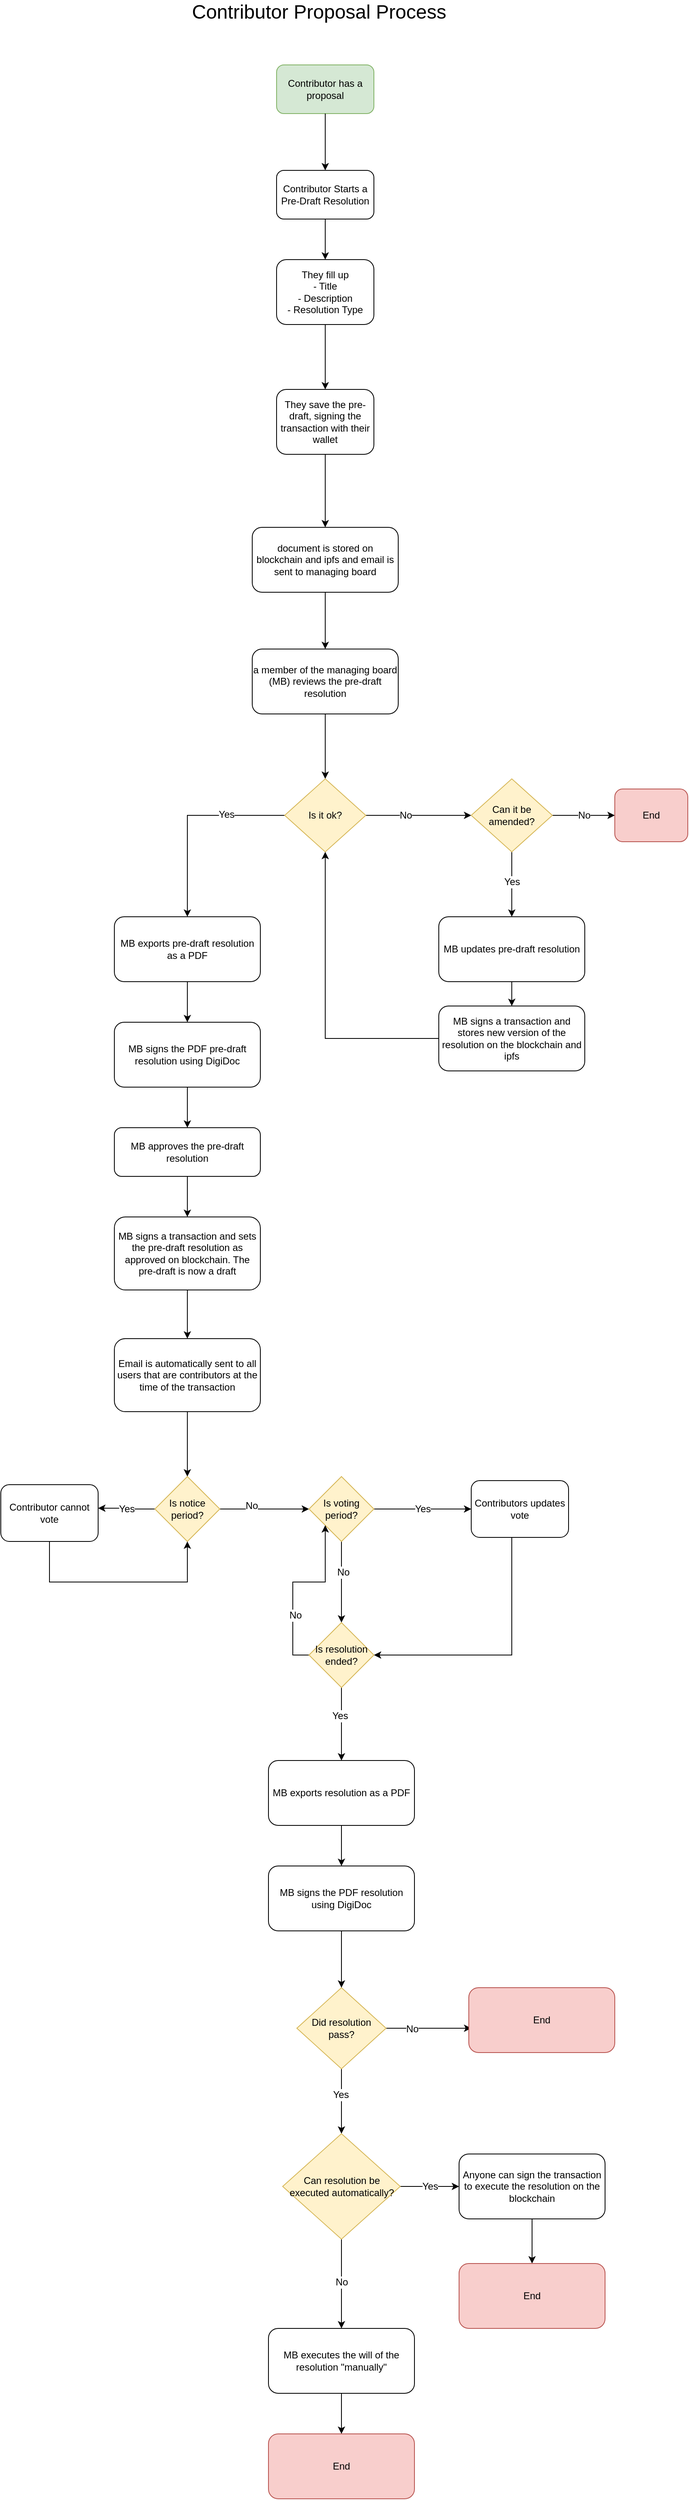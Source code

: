 <mxfile version="20.0.4" type="github">
  <diagram id="hhEjcbr4WMstEu4dQbVw" name="Page-1">
    <mxGraphModel dx="1773" dy="593" grid="1" gridSize="10" guides="1" tooltips="1" connect="1" arrows="1" fold="1" page="1" pageScale="1" pageWidth="827" pageHeight="1169" math="0" shadow="0">
      <root>
        <mxCell id="0" />
        <mxCell id="1" parent="0" />
        <mxCell id="SfzJ7EL2owrFxrRgeNwD-1" value="Contributor has a proposal" style="rounded=1;whiteSpace=wrap;html=1;fillColor=#d5e8d4;strokeColor=#82b366;" parent="1" vertex="1">
          <mxGeometry x="320" y="90" width="120" height="60" as="geometry" />
        </mxCell>
        <mxCell id="SfzJ7EL2owrFxrRgeNwD-9" style="edgeStyle=orthogonalEdgeStyle;rounded=0;orthogonalLoop=1;jettySize=auto;html=1;entryX=0.5;entryY=0;entryDx=0;entryDy=0;fontSize=24;" parent="1" source="SfzJ7EL2owrFxrRgeNwD-4" target="SfzJ7EL2owrFxrRgeNwD-8" edge="1">
          <mxGeometry relative="1" as="geometry" />
        </mxCell>
        <mxCell id="SfzJ7EL2owrFxrRgeNwD-4" value="Contributor Starts a Pre-Draft Resolution" style="rounded=1;whiteSpace=wrap;html=1;" parent="1" vertex="1">
          <mxGeometry x="320" y="220" width="120" height="60" as="geometry" />
        </mxCell>
        <mxCell id="SfzJ7EL2owrFxrRgeNwD-5" value="&lt;font style=&quot;font-size: 24px;&quot;&gt;Contributor Proposal Process&lt;/font&gt;" style="text;html=1;strokeColor=none;fillColor=none;align=center;verticalAlign=middle;whiteSpace=wrap;rounded=0;" parent="1" vertex="1">
          <mxGeometry x="200" y="10" width="345" height="30" as="geometry" />
        </mxCell>
        <mxCell id="SfzJ7EL2owrFxrRgeNwD-6" value="" style="endArrow=classic;html=1;rounded=0;fontSize=24;exitX=0.5;exitY=1;exitDx=0;exitDy=0;entryX=0.5;entryY=0;entryDx=0;entryDy=0;" parent="1" source="SfzJ7EL2owrFxrRgeNwD-1" target="SfzJ7EL2owrFxrRgeNwD-4" edge="1">
          <mxGeometry width="50" height="50" relative="1" as="geometry">
            <mxPoint x="390" y="250" as="sourcePoint" />
            <mxPoint x="440" y="200" as="targetPoint" />
          </mxGeometry>
        </mxCell>
        <mxCell id="SfzJ7EL2owrFxrRgeNwD-11" style="edgeStyle=orthogonalEdgeStyle;rounded=0;orthogonalLoop=1;jettySize=auto;html=1;entryX=0.5;entryY=0;entryDx=0;entryDy=0;fontSize=24;" parent="1" source="SfzJ7EL2owrFxrRgeNwD-8" target="SfzJ7EL2owrFxrRgeNwD-10" edge="1">
          <mxGeometry relative="1" as="geometry" />
        </mxCell>
        <mxCell id="SfzJ7EL2owrFxrRgeNwD-8" value="They fill up&lt;br&gt;- Title&lt;br&gt;- Description&lt;br&gt;- Resolution Type" style="rounded=1;whiteSpace=wrap;html=1;" parent="1" vertex="1">
          <mxGeometry x="320" y="330" width="120" height="80" as="geometry" />
        </mxCell>
        <mxCell id="SfzJ7EL2owrFxrRgeNwD-12" style="edgeStyle=orthogonalEdgeStyle;rounded=0;orthogonalLoop=1;jettySize=auto;html=1;entryX=0.5;entryY=0;entryDx=0;entryDy=0;fontSize=24;" parent="1" source="SfzJ7EL2owrFxrRgeNwD-10" target="XAJLCv4GIIp7jU_rk82d-4" edge="1">
          <mxGeometry relative="1" as="geometry">
            <mxPoint x="380" y="630" as="targetPoint" />
          </mxGeometry>
        </mxCell>
        <mxCell id="SfzJ7EL2owrFxrRgeNwD-10" value="They save the pre-draft, signing the transaction with their wallet" style="rounded=1;whiteSpace=wrap;html=1;" parent="1" vertex="1">
          <mxGeometry x="320" y="490" width="120" height="80" as="geometry" />
        </mxCell>
        <mxCell id="XAJLCv4GIIp7jU_rk82d-7" style="edgeStyle=orthogonalEdgeStyle;rounded=0;orthogonalLoop=1;jettySize=auto;html=1;entryX=0.5;entryY=0;entryDx=0;entryDy=0;fontFamily=Helvetica;fontSize=12;" edge="1" parent="1" source="XAJLCv4GIIp7jU_rk82d-4" target="XAJLCv4GIIp7jU_rk82d-6">
          <mxGeometry relative="1" as="geometry" />
        </mxCell>
        <mxCell id="XAJLCv4GIIp7jU_rk82d-4" value="&lt;font style=&quot;font-size: 12px;&quot;&gt;document is stored on blockchain and ipfs and email is sent to managing board&lt;/font&gt;" style="rounded=1;whiteSpace=wrap;html=1;shadow=0;fontFamily=Helvetica;fontSize=10;gradientColor=none;" vertex="1" parent="1">
          <mxGeometry x="290" y="660" width="180" height="80" as="geometry" />
        </mxCell>
        <mxCell id="XAJLCv4GIIp7jU_rk82d-9" style="edgeStyle=orthogonalEdgeStyle;rounded=0;orthogonalLoop=1;jettySize=auto;html=1;entryX=0.5;entryY=0;entryDx=0;entryDy=0;fontFamily=Helvetica;fontSize=12;" edge="1" parent="1" source="XAJLCv4GIIp7jU_rk82d-6" target="XAJLCv4GIIp7jU_rk82d-8">
          <mxGeometry relative="1" as="geometry" />
        </mxCell>
        <mxCell id="XAJLCv4GIIp7jU_rk82d-6" value="&lt;font style=&quot;font-size: 12px;&quot;&gt;a member of the managing board (MB) reviews the pre-draft resolution&lt;/font&gt;" style="rounded=1;whiteSpace=wrap;html=1;shadow=0;fontFamily=Helvetica;fontSize=10;gradientColor=none;" vertex="1" parent="1">
          <mxGeometry x="290" y="810" width="180" height="80" as="geometry" />
        </mxCell>
        <mxCell id="XAJLCv4GIIp7jU_rk82d-12" style="edgeStyle=orthogonalEdgeStyle;rounded=0;orthogonalLoop=1;jettySize=auto;html=1;entryX=0;entryY=0.5;entryDx=0;entryDy=0;fontFamily=Helvetica;fontSize=12;" edge="1" parent="1" source="XAJLCv4GIIp7jU_rk82d-8" target="XAJLCv4GIIp7jU_rk82d-11">
          <mxGeometry relative="1" as="geometry" />
        </mxCell>
        <mxCell id="XAJLCv4GIIp7jU_rk82d-13" value="No" style="edgeLabel;html=1;align=center;verticalAlign=middle;resizable=0;points=[];fontSize=12;fontFamily=Helvetica;" vertex="1" connectable="0" parent="XAJLCv4GIIp7jU_rk82d-12">
          <mxGeometry x="-0.246" relative="1" as="geometry">
            <mxPoint as="offset" />
          </mxGeometry>
        </mxCell>
        <mxCell id="XAJLCv4GIIp7jU_rk82d-21" style="edgeStyle=orthogonalEdgeStyle;rounded=0;orthogonalLoop=1;jettySize=auto;html=1;fontFamily=Helvetica;fontSize=12;" edge="1" parent="1" source="XAJLCv4GIIp7jU_rk82d-8" target="XAJLCv4GIIp7jU_rk82d-19">
          <mxGeometry relative="1" as="geometry" />
        </mxCell>
        <mxCell id="XAJLCv4GIIp7jU_rk82d-22" value="Yes" style="edgeLabel;html=1;align=center;verticalAlign=middle;resizable=0;points=[];fontSize=12;fontFamily=Helvetica;" vertex="1" connectable="0" parent="XAJLCv4GIIp7jU_rk82d-21">
          <mxGeometry x="-0.411" y="-1" relative="1" as="geometry">
            <mxPoint as="offset" />
          </mxGeometry>
        </mxCell>
        <mxCell id="XAJLCv4GIIp7jU_rk82d-8" value="Is it ok?" style="rhombus;whiteSpace=wrap;html=1;fillColor=#fff2cc;strokeColor=#d6b656;shadow=0;" vertex="1" parent="1">
          <mxGeometry x="330" y="970" width="100" height="90" as="geometry" />
        </mxCell>
        <mxCell id="XAJLCv4GIIp7jU_rk82d-15" style="edgeStyle=orthogonalEdgeStyle;rounded=0;orthogonalLoop=1;jettySize=auto;html=1;fontFamily=Helvetica;fontSize=12;" edge="1" parent="1" source="XAJLCv4GIIp7jU_rk82d-11" target="XAJLCv4GIIp7jU_rk82d-14">
          <mxGeometry relative="1" as="geometry" />
        </mxCell>
        <mxCell id="XAJLCv4GIIp7jU_rk82d-16" value="Yes" style="edgeLabel;html=1;align=center;verticalAlign=middle;resizable=0;points=[];fontSize=12;fontFamily=Helvetica;" vertex="1" connectable="0" parent="XAJLCv4GIIp7jU_rk82d-15">
          <mxGeometry x="-0.075" relative="1" as="geometry">
            <mxPoint as="offset" />
          </mxGeometry>
        </mxCell>
        <mxCell id="XAJLCv4GIIp7jU_rk82d-18" value="No" style="edgeStyle=orthogonalEdgeStyle;rounded=0;orthogonalLoop=1;jettySize=auto;html=1;entryX=0;entryY=0.5;entryDx=0;entryDy=0;fontFamily=Helvetica;fontSize=12;" edge="1" parent="1" source="XAJLCv4GIIp7jU_rk82d-11" target="XAJLCv4GIIp7jU_rk82d-17">
          <mxGeometry relative="1" as="geometry" />
        </mxCell>
        <mxCell id="XAJLCv4GIIp7jU_rk82d-11" value="Can it be amended?" style="rhombus;whiteSpace=wrap;html=1;fillColor=#fff2cc;strokeColor=#d6b656;shadow=0;" vertex="1" parent="1">
          <mxGeometry x="560" y="970" width="100" height="90" as="geometry" />
        </mxCell>
        <mxCell id="XAJLCv4GIIp7jU_rk82d-20" style="edgeStyle=orthogonalEdgeStyle;rounded=0;orthogonalLoop=1;jettySize=auto;html=1;entryX=0.5;entryY=1;entryDx=0;entryDy=0;fontFamily=Helvetica;fontSize=12;exitX=0;exitY=0.5;exitDx=0;exitDy=0;" edge="1" parent="1" source="XAJLCv4GIIp7jU_rk82d-24" target="XAJLCv4GIIp7jU_rk82d-8">
          <mxGeometry relative="1" as="geometry" />
        </mxCell>
        <mxCell id="XAJLCv4GIIp7jU_rk82d-25" style="edgeStyle=orthogonalEdgeStyle;rounded=0;orthogonalLoop=1;jettySize=auto;html=1;entryX=0.5;entryY=0;entryDx=0;entryDy=0;fontFamily=Helvetica;fontSize=12;" edge="1" parent="1" source="XAJLCv4GIIp7jU_rk82d-14" target="XAJLCv4GIIp7jU_rk82d-24">
          <mxGeometry relative="1" as="geometry" />
        </mxCell>
        <mxCell id="XAJLCv4GIIp7jU_rk82d-14" value="&lt;span style=&quot;font-size: 12px;&quot;&gt;MB updates pre-draft resolution&lt;/span&gt;" style="rounded=1;whiteSpace=wrap;html=1;shadow=0;fontFamily=Helvetica;fontSize=10;gradientColor=none;" vertex="1" parent="1">
          <mxGeometry x="520" y="1140" width="180" height="80" as="geometry" />
        </mxCell>
        <mxCell id="XAJLCv4GIIp7jU_rk82d-17" value="&lt;span style=&quot;font-size: 12px;&quot;&gt;End&lt;/span&gt;" style="rounded=1;whiteSpace=wrap;html=1;shadow=0;fontFamily=Helvetica;fontSize=10;fillColor=#f8cecc;strokeColor=#b85450;" vertex="1" parent="1">
          <mxGeometry x="737" y="982.5" width="90" height="65" as="geometry" />
        </mxCell>
        <mxCell id="XAJLCv4GIIp7jU_rk82d-26" style="edgeStyle=orthogonalEdgeStyle;rounded=0;orthogonalLoop=1;jettySize=auto;html=1;entryX=0.5;entryY=0;entryDx=0;entryDy=0;fontFamily=Helvetica;fontSize=12;" edge="1" parent="1" source="XAJLCv4GIIp7jU_rk82d-19" target="XAJLCv4GIIp7jU_rk82d-27">
          <mxGeometry relative="1" as="geometry">
            <mxPoint x="210" y="1310" as="targetPoint" />
          </mxGeometry>
        </mxCell>
        <mxCell id="XAJLCv4GIIp7jU_rk82d-19" value="&lt;span style=&quot;font-size: 12px;&quot;&gt;MB exports pre-draft resolution as a PDF&lt;/span&gt;" style="rounded=1;whiteSpace=wrap;html=1;shadow=0;fontFamily=Helvetica;fontSize=10;gradientColor=none;" vertex="1" parent="1">
          <mxGeometry x="120" y="1140" width="180" height="80" as="geometry" />
        </mxCell>
        <mxCell id="XAJLCv4GIIp7jU_rk82d-24" value="&lt;span style=&quot;font-size: 12px;&quot;&gt;MB signs a transaction and stores new version of the resolution on the blockchain and ipfs&lt;/span&gt;" style="rounded=1;whiteSpace=wrap;html=1;shadow=0;fontFamily=Helvetica;fontSize=10;gradientColor=none;" vertex="1" parent="1">
          <mxGeometry x="520" y="1250" width="180" height="80" as="geometry" />
        </mxCell>
        <mxCell id="XAJLCv4GIIp7jU_rk82d-30" style="edgeStyle=orthogonalEdgeStyle;rounded=0;orthogonalLoop=1;jettySize=auto;html=1;entryX=0.5;entryY=0;entryDx=0;entryDy=0;fontFamily=Helvetica;fontSize=12;" edge="1" parent="1" source="XAJLCv4GIIp7jU_rk82d-27" target="XAJLCv4GIIp7jU_rk82d-29">
          <mxGeometry relative="1" as="geometry" />
        </mxCell>
        <mxCell id="XAJLCv4GIIp7jU_rk82d-27" value="&lt;span style=&quot;font-size: 12px;&quot;&gt;MB signs the PDF pre-draft resolution using DigiDoc&lt;/span&gt;" style="rounded=1;whiteSpace=wrap;html=1;shadow=0;fontFamily=Helvetica;fontSize=10;gradientColor=none;" vertex="1" parent="1">
          <mxGeometry x="120" y="1270" width="180" height="80" as="geometry" />
        </mxCell>
        <mxCell id="XAJLCv4GIIp7jU_rk82d-32" style="edgeStyle=orthogonalEdgeStyle;rounded=0;orthogonalLoop=1;jettySize=auto;html=1;entryX=0.5;entryY=0;entryDx=0;entryDy=0;fontFamily=Helvetica;fontSize=12;" edge="1" parent="1" source="XAJLCv4GIIp7jU_rk82d-29" target="XAJLCv4GIIp7jU_rk82d-31">
          <mxGeometry relative="1" as="geometry" />
        </mxCell>
        <mxCell id="XAJLCv4GIIp7jU_rk82d-29" value="&lt;span style=&quot;font-size: 12px;&quot;&gt;MB approves the pre-draft resolution&lt;/span&gt;" style="rounded=1;whiteSpace=wrap;html=1;shadow=0;fontFamily=Helvetica;fontSize=10;gradientColor=none;" vertex="1" parent="1">
          <mxGeometry x="120" y="1400" width="180" height="60" as="geometry" />
        </mxCell>
        <mxCell id="XAJLCv4GIIp7jU_rk82d-34" style="edgeStyle=orthogonalEdgeStyle;rounded=0;orthogonalLoop=1;jettySize=auto;html=1;entryX=0.5;entryY=0;entryDx=0;entryDy=0;fontFamily=Helvetica;fontSize=12;" edge="1" parent="1" source="XAJLCv4GIIp7jU_rk82d-31" target="XAJLCv4GIIp7jU_rk82d-33">
          <mxGeometry relative="1" as="geometry" />
        </mxCell>
        <mxCell id="XAJLCv4GIIp7jU_rk82d-31" value="&lt;span style=&quot;font-size: 12px;&quot;&gt;MB signs a transaction and sets the pre-draft resolution as approved on blockchain. The pre-draft is now a draft&lt;/span&gt;" style="rounded=1;whiteSpace=wrap;html=1;shadow=0;fontFamily=Helvetica;fontSize=10;gradientColor=none;" vertex="1" parent="1">
          <mxGeometry x="120" y="1510" width="180" height="90" as="geometry" />
        </mxCell>
        <mxCell id="XAJLCv4GIIp7jU_rk82d-37" style="edgeStyle=orthogonalEdgeStyle;rounded=0;orthogonalLoop=1;jettySize=auto;html=1;entryX=0.5;entryY=0;entryDx=0;entryDy=0;fontFamily=Helvetica;fontSize=12;" edge="1" parent="1" source="XAJLCv4GIIp7jU_rk82d-33" target="XAJLCv4GIIp7jU_rk82d-35">
          <mxGeometry relative="1" as="geometry">
            <mxPoint x="210" y="1790" as="targetPoint" />
          </mxGeometry>
        </mxCell>
        <mxCell id="XAJLCv4GIIp7jU_rk82d-33" value="&lt;span style=&quot;font-size: 12px;&quot;&gt;Email is automatically sent to all users that are contributors at the time of the transaction&lt;/span&gt;" style="rounded=1;whiteSpace=wrap;html=1;shadow=0;fontFamily=Helvetica;fontSize=10;gradientColor=none;" vertex="1" parent="1">
          <mxGeometry x="120" y="1660" width="180" height="90" as="geometry" />
        </mxCell>
        <mxCell id="XAJLCv4GIIp7jU_rk82d-45" value="Yes" style="edgeStyle=orthogonalEdgeStyle;rounded=0;orthogonalLoop=1;jettySize=auto;html=1;entryX=1;entryY=0.414;entryDx=0;entryDy=0;entryPerimeter=0;fontFamily=Helvetica;fontSize=12;" edge="1" parent="1" source="XAJLCv4GIIp7jU_rk82d-35" target="XAJLCv4GIIp7jU_rk82d-42">
          <mxGeometry relative="1" as="geometry" />
        </mxCell>
        <mxCell id="XAJLCv4GIIp7jU_rk82d-47" style="edgeStyle=orthogonalEdgeStyle;rounded=0;orthogonalLoop=1;jettySize=auto;html=1;entryX=0;entryY=0.5;entryDx=0;entryDy=0;fontFamily=Helvetica;fontSize=12;" edge="1" parent="1" source="XAJLCv4GIIp7jU_rk82d-35" target="XAJLCv4GIIp7jU_rk82d-48">
          <mxGeometry relative="1" as="geometry">
            <mxPoint x="350" y="1870" as="targetPoint" />
          </mxGeometry>
        </mxCell>
        <mxCell id="XAJLCv4GIIp7jU_rk82d-50" value="No" style="edgeLabel;html=1;align=center;verticalAlign=middle;resizable=0;points=[];fontSize=12;fontFamily=Helvetica;" vertex="1" connectable="0" parent="XAJLCv4GIIp7jU_rk82d-47">
          <mxGeometry x="-0.291" y="4" relative="1" as="geometry">
            <mxPoint as="offset" />
          </mxGeometry>
        </mxCell>
        <mxCell id="XAJLCv4GIIp7jU_rk82d-35" value="Is notice period?" style="rhombus;whiteSpace=wrap;html=1;shadow=0;fontFamily=Helvetica;fontSize=12;fillColor=#fff2cc;strokeColor=#d6b656;" vertex="1" parent="1">
          <mxGeometry x="170" y="1830" width="80" height="80" as="geometry" />
        </mxCell>
        <mxCell id="XAJLCv4GIIp7jU_rk82d-44" style="edgeStyle=orthogonalEdgeStyle;rounded=0;orthogonalLoop=1;jettySize=auto;html=1;entryX=0.5;entryY=1;entryDx=0;entryDy=0;fontFamily=Helvetica;fontSize=12;" edge="1" parent="1" source="XAJLCv4GIIp7jU_rk82d-42" target="XAJLCv4GIIp7jU_rk82d-35">
          <mxGeometry relative="1" as="geometry">
            <Array as="points">
              <mxPoint x="210" y="1960" />
            </Array>
          </mxGeometry>
        </mxCell>
        <mxCell id="XAJLCv4GIIp7jU_rk82d-42" value="&lt;span style=&quot;font-size: 12px;&quot;&gt;Contributor cannot vote&lt;/span&gt;" style="rounded=1;whiteSpace=wrap;html=1;shadow=0;fontFamily=Helvetica;fontSize=10;gradientColor=none;" vertex="1" parent="1">
          <mxGeometry x="-20" y="1840" width="120" height="70" as="geometry" />
        </mxCell>
        <mxCell id="XAJLCv4GIIp7jU_rk82d-52" value="Yes" style="edgeStyle=orthogonalEdgeStyle;rounded=0;orthogonalLoop=1;jettySize=auto;html=1;fontFamily=Helvetica;fontSize=12;" edge="1" parent="1" source="XAJLCv4GIIp7jU_rk82d-48" target="XAJLCv4GIIp7jU_rk82d-51">
          <mxGeometry relative="1" as="geometry" />
        </mxCell>
        <mxCell id="XAJLCv4GIIp7jU_rk82d-58" style="edgeStyle=orthogonalEdgeStyle;rounded=0;orthogonalLoop=1;jettySize=auto;html=1;entryX=0.5;entryY=0;entryDx=0;entryDy=0;fontFamily=Helvetica;fontSize=12;" edge="1" parent="1" source="XAJLCv4GIIp7jU_rk82d-48" target="XAJLCv4GIIp7jU_rk82d-57">
          <mxGeometry relative="1" as="geometry" />
        </mxCell>
        <mxCell id="XAJLCv4GIIp7jU_rk82d-59" value="No" style="edgeLabel;html=1;align=center;verticalAlign=middle;resizable=0;points=[];fontSize=12;fontFamily=Helvetica;" vertex="1" connectable="0" parent="XAJLCv4GIIp7jU_rk82d-58">
          <mxGeometry x="-0.267" y="2" relative="1" as="geometry">
            <mxPoint y="1" as="offset" />
          </mxGeometry>
        </mxCell>
        <mxCell id="XAJLCv4GIIp7jU_rk82d-48" value="Is voting period?" style="rhombus;whiteSpace=wrap;html=1;shadow=0;fontFamily=Helvetica;fontSize=12;fillColor=#fff2cc;strokeColor=#d6b656;" vertex="1" parent="1">
          <mxGeometry x="360" y="1830" width="80" height="80" as="geometry" />
        </mxCell>
        <mxCell id="XAJLCv4GIIp7jU_rk82d-60" style="edgeStyle=orthogonalEdgeStyle;rounded=0;orthogonalLoop=1;jettySize=auto;html=1;entryX=1;entryY=0.5;entryDx=0;entryDy=0;fontFamily=Helvetica;fontSize=12;" edge="1" parent="1" source="XAJLCv4GIIp7jU_rk82d-51" target="XAJLCv4GIIp7jU_rk82d-57">
          <mxGeometry relative="1" as="geometry">
            <Array as="points">
              <mxPoint x="610" y="2050" />
            </Array>
          </mxGeometry>
        </mxCell>
        <mxCell id="XAJLCv4GIIp7jU_rk82d-51" value="&lt;span style=&quot;font-size: 12px;&quot;&gt;Contributors updates vote&lt;/span&gt;" style="rounded=1;whiteSpace=wrap;html=1;shadow=0;fontFamily=Helvetica;fontSize=10;gradientColor=none;" vertex="1" parent="1">
          <mxGeometry x="560" y="1835" width="120" height="70" as="geometry" />
        </mxCell>
        <mxCell id="XAJLCv4GIIp7jU_rk82d-61" style="edgeStyle=orthogonalEdgeStyle;rounded=0;orthogonalLoop=1;jettySize=auto;html=1;entryX=0;entryY=1;entryDx=0;entryDy=0;fontFamily=Helvetica;fontSize=12;" edge="1" parent="1" source="XAJLCv4GIIp7jU_rk82d-57" target="XAJLCv4GIIp7jU_rk82d-48">
          <mxGeometry relative="1" as="geometry">
            <Array as="points">
              <mxPoint x="340" y="2050" />
              <mxPoint x="340" y="1960" />
              <mxPoint x="380" y="1960" />
            </Array>
          </mxGeometry>
        </mxCell>
        <mxCell id="XAJLCv4GIIp7jU_rk82d-62" value="No" style="edgeLabel;html=1;align=center;verticalAlign=middle;resizable=0;points=[];fontSize=12;fontFamily=Helvetica;" vertex="1" connectable="0" parent="XAJLCv4GIIp7jU_rk82d-61">
          <mxGeometry x="-0.373" y="-3" relative="1" as="geometry">
            <mxPoint as="offset" />
          </mxGeometry>
        </mxCell>
        <mxCell id="XAJLCv4GIIp7jU_rk82d-64" style="edgeStyle=orthogonalEdgeStyle;rounded=0;orthogonalLoop=1;jettySize=auto;html=1;fontFamily=Helvetica;fontSize=12;entryX=0.5;entryY=0;entryDx=0;entryDy=0;" edge="1" parent="1" source="XAJLCv4GIIp7jU_rk82d-57" target="XAJLCv4GIIp7jU_rk82d-74">
          <mxGeometry relative="1" as="geometry">
            <mxPoint x="400" y="2180" as="targetPoint" />
            <Array as="points">
              <mxPoint x="400" y="2170" />
              <mxPoint x="400" y="2170" />
            </Array>
          </mxGeometry>
        </mxCell>
        <mxCell id="XAJLCv4GIIp7jU_rk82d-65" value="Yes" style="edgeLabel;html=1;align=center;verticalAlign=middle;resizable=0;points=[];fontSize=12;fontFamily=Helvetica;" vertex="1" connectable="0" parent="XAJLCv4GIIp7jU_rk82d-64">
          <mxGeometry x="-0.222" y="-2" relative="1" as="geometry">
            <mxPoint as="offset" />
          </mxGeometry>
        </mxCell>
        <mxCell id="XAJLCv4GIIp7jU_rk82d-57" value="Is resolution ended?" style="rhombus;whiteSpace=wrap;html=1;shadow=0;fontFamily=Helvetica;fontSize=12;fillColor=#fff2cc;strokeColor=#d6b656;" vertex="1" parent="1">
          <mxGeometry x="360" y="2010" width="80" height="80" as="geometry" />
        </mxCell>
        <mxCell id="XAJLCv4GIIp7jU_rk82d-83" style="edgeStyle=orthogonalEdgeStyle;rounded=0;orthogonalLoop=1;jettySize=auto;html=1;entryX=0.017;entryY=0.625;entryDx=0;entryDy=0;entryPerimeter=0;fontFamily=Helvetica;fontSize=12;" edge="1" parent="1" source="XAJLCv4GIIp7jU_rk82d-66" target="XAJLCv4GIIp7jU_rk82d-82">
          <mxGeometry relative="1" as="geometry" />
        </mxCell>
        <mxCell id="XAJLCv4GIIp7jU_rk82d-85" value="No" style="edgeLabel;html=1;align=center;verticalAlign=middle;resizable=0;points=[];fontSize=12;fontFamily=Helvetica;" vertex="1" connectable="0" parent="XAJLCv4GIIp7jU_rk82d-83">
          <mxGeometry x="-0.391" relative="1" as="geometry">
            <mxPoint y="1" as="offset" />
          </mxGeometry>
        </mxCell>
        <mxCell id="XAJLCv4GIIp7jU_rk82d-84" style="edgeStyle=orthogonalEdgeStyle;rounded=0;orthogonalLoop=1;jettySize=auto;html=1;entryX=0.5;entryY=0;entryDx=0;entryDy=0;fontFamily=Helvetica;fontSize=12;" edge="1" parent="1" source="XAJLCv4GIIp7jU_rk82d-66" target="XAJLCv4GIIp7jU_rk82d-72">
          <mxGeometry relative="1" as="geometry" />
        </mxCell>
        <mxCell id="XAJLCv4GIIp7jU_rk82d-86" value="Yes" style="edgeLabel;html=1;align=center;verticalAlign=middle;resizable=0;points=[];fontSize=12;fontFamily=Helvetica;" vertex="1" connectable="0" parent="XAJLCv4GIIp7jU_rk82d-84">
          <mxGeometry x="-0.212" y="-1" relative="1" as="geometry">
            <mxPoint as="offset" />
          </mxGeometry>
        </mxCell>
        <mxCell id="XAJLCv4GIIp7jU_rk82d-66" value="Did resolution pass?" style="rhombus;whiteSpace=wrap;html=1;shadow=0;fontFamily=Helvetica;fontSize=12;fillColor=#fff2cc;strokeColor=#d6b656;" vertex="1" parent="1">
          <mxGeometry x="345" y="2460" width="110" height="100" as="geometry" />
        </mxCell>
        <mxCell id="XAJLCv4GIIp7jU_rk82d-88" value="Yes" style="edgeStyle=orthogonalEdgeStyle;rounded=0;orthogonalLoop=1;jettySize=auto;html=1;entryX=0;entryY=0.5;entryDx=0;entryDy=0;fontFamily=Helvetica;fontSize=12;" edge="1" parent="1" source="XAJLCv4GIIp7jU_rk82d-72" target="XAJLCv4GIIp7jU_rk82d-87">
          <mxGeometry relative="1" as="geometry" />
        </mxCell>
        <mxCell id="XAJLCv4GIIp7jU_rk82d-91" style="edgeStyle=orthogonalEdgeStyle;rounded=0;orthogonalLoop=1;jettySize=auto;html=1;fontFamily=Helvetica;fontSize=12;entryX=0.5;entryY=0;entryDx=0;entryDy=0;" edge="1" parent="1" source="XAJLCv4GIIp7jU_rk82d-72" target="XAJLCv4GIIp7jU_rk82d-92">
          <mxGeometry relative="1" as="geometry">
            <mxPoint x="400" y="2870" as="targetPoint" />
          </mxGeometry>
        </mxCell>
        <mxCell id="XAJLCv4GIIp7jU_rk82d-93" value="No" style="edgeLabel;html=1;align=center;verticalAlign=middle;resizable=0;points=[];fontSize=12;fontFamily=Helvetica;" vertex="1" connectable="0" parent="XAJLCv4GIIp7jU_rk82d-91">
          <mxGeometry x="-0.05" relative="1" as="geometry">
            <mxPoint as="offset" />
          </mxGeometry>
        </mxCell>
        <mxCell id="XAJLCv4GIIp7jU_rk82d-72" value="Can resolution be executed automatically?" style="rhombus;whiteSpace=wrap;html=1;shadow=0;fontFamily=Helvetica;fontSize=12;fillColor=#fff2cc;strokeColor=#d6b656;" vertex="1" parent="1">
          <mxGeometry x="327.5" y="2640" width="145" height="130" as="geometry" />
        </mxCell>
        <mxCell id="XAJLCv4GIIp7jU_rk82d-73" style="edgeStyle=orthogonalEdgeStyle;rounded=0;orthogonalLoop=1;jettySize=auto;html=1;entryX=0.5;entryY=0;entryDx=0;entryDy=0;fontFamily=Helvetica;fontSize=12;" edge="1" parent="1" source="XAJLCv4GIIp7jU_rk82d-74" target="XAJLCv4GIIp7jU_rk82d-75">
          <mxGeometry relative="1" as="geometry">
            <mxPoint x="670" y="2350" as="targetPoint" />
          </mxGeometry>
        </mxCell>
        <mxCell id="XAJLCv4GIIp7jU_rk82d-74" value="&lt;span style=&quot;font-size: 12px;&quot;&gt;MB exports resolution as a PDF&lt;/span&gt;" style="rounded=1;whiteSpace=wrap;html=1;shadow=0;fontFamily=Helvetica;fontSize=10;gradientColor=none;" vertex="1" parent="1">
          <mxGeometry x="310" y="2180" width="180" height="80" as="geometry" />
        </mxCell>
        <mxCell id="XAJLCv4GIIp7jU_rk82d-81" style="edgeStyle=orthogonalEdgeStyle;rounded=0;orthogonalLoop=1;jettySize=auto;html=1;entryX=0.5;entryY=0;entryDx=0;entryDy=0;fontFamily=Helvetica;fontSize=12;" edge="1" parent="1" source="XAJLCv4GIIp7jU_rk82d-75" target="XAJLCv4GIIp7jU_rk82d-66">
          <mxGeometry relative="1" as="geometry" />
        </mxCell>
        <mxCell id="XAJLCv4GIIp7jU_rk82d-75" value="&lt;span style=&quot;font-size: 12px;&quot;&gt;MB signs the PDF resolution using DigiDoc&lt;/span&gt;" style="rounded=1;whiteSpace=wrap;html=1;shadow=0;fontFamily=Helvetica;fontSize=10;gradientColor=none;" vertex="1" parent="1">
          <mxGeometry x="310" y="2310" width="180" height="80" as="geometry" />
        </mxCell>
        <mxCell id="XAJLCv4GIIp7jU_rk82d-82" value="&lt;span style=&quot;font-size: 12px;&quot;&gt;End&lt;/span&gt;" style="rounded=1;whiteSpace=wrap;html=1;shadow=0;fontFamily=Helvetica;fontSize=10;fillColor=#f8cecc;strokeColor=#b85450;" vertex="1" parent="1">
          <mxGeometry x="557" y="2460" width="180" height="80" as="geometry" />
        </mxCell>
        <mxCell id="XAJLCv4GIIp7jU_rk82d-90" style="edgeStyle=orthogonalEdgeStyle;rounded=0;orthogonalLoop=1;jettySize=auto;html=1;entryX=0.5;entryY=0;entryDx=0;entryDy=0;fontFamily=Helvetica;fontSize=12;" edge="1" parent="1" source="XAJLCv4GIIp7jU_rk82d-87" target="XAJLCv4GIIp7jU_rk82d-89">
          <mxGeometry relative="1" as="geometry" />
        </mxCell>
        <mxCell id="XAJLCv4GIIp7jU_rk82d-87" value="&lt;span style=&quot;font-size: 12px;&quot;&gt;Anyone can sign the transaction to execute the resolution on the blockchain&lt;/span&gt;" style="rounded=1;whiteSpace=wrap;html=1;shadow=0;fontFamily=Helvetica;fontSize=10;gradientColor=none;" vertex="1" parent="1">
          <mxGeometry x="545" y="2665" width="180" height="80" as="geometry" />
        </mxCell>
        <mxCell id="XAJLCv4GIIp7jU_rk82d-89" value="&lt;span style=&quot;font-size: 12px;&quot;&gt;End&lt;/span&gt;" style="rounded=1;whiteSpace=wrap;html=1;shadow=0;fontFamily=Helvetica;fontSize=10;fillColor=#f8cecc;strokeColor=#b85450;" vertex="1" parent="1">
          <mxGeometry x="545" y="2800" width="180" height="80" as="geometry" />
        </mxCell>
        <mxCell id="XAJLCv4GIIp7jU_rk82d-95" style="edgeStyle=orthogonalEdgeStyle;rounded=0;orthogonalLoop=1;jettySize=auto;html=1;entryX=0.5;entryY=0;entryDx=0;entryDy=0;fontFamily=Helvetica;fontSize=12;" edge="1" parent="1" source="XAJLCv4GIIp7jU_rk82d-92" target="XAJLCv4GIIp7jU_rk82d-94">
          <mxGeometry relative="1" as="geometry" />
        </mxCell>
        <mxCell id="XAJLCv4GIIp7jU_rk82d-92" value="&lt;span style=&quot;font-size: 12px;&quot;&gt;MB executes the will of the resolution &quot;manually&quot;&lt;/span&gt;" style="rounded=1;whiteSpace=wrap;html=1;shadow=0;fontFamily=Helvetica;fontSize=10;gradientColor=none;" vertex="1" parent="1">
          <mxGeometry x="310" y="2880" width="180" height="80" as="geometry" />
        </mxCell>
        <mxCell id="XAJLCv4GIIp7jU_rk82d-94" value="&lt;span style=&quot;font-size: 12px;&quot;&gt;End&lt;/span&gt;" style="rounded=1;whiteSpace=wrap;html=1;shadow=0;fontFamily=Helvetica;fontSize=10;fillColor=#f8cecc;strokeColor=#b85450;" vertex="1" parent="1">
          <mxGeometry x="310" y="3010" width="180" height="80" as="geometry" />
        </mxCell>
      </root>
    </mxGraphModel>
  </diagram>
</mxfile>
